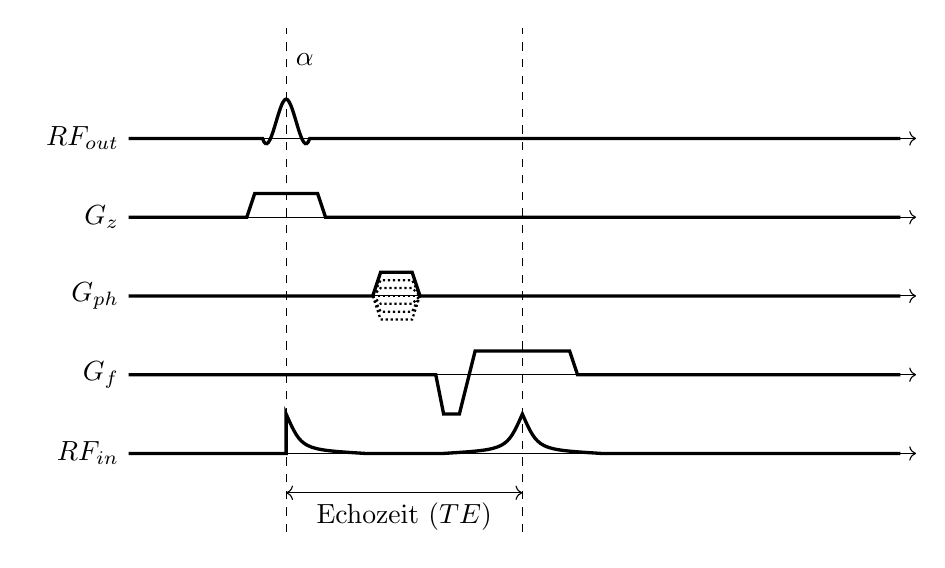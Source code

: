 \usetikzlibrary{arrows.meta}
\begin{tikzpicture}[scale=1]
\usetikzlibrary{positioning}

%\draw[] (0,0) -- (0,6.4);
\draw[->] (0,1) -- (10,1);
\draw[->] (0,2) -- (10,2);
\draw[->] (0,3) -- (10,3);
\draw[->] (0,4) -- (10,4);
\draw[->] (0,5) -- (10,5);
\node[anchor=east] (HF) at (0,1) {$RF_{in}$};
\node[anchor=east] (HF) at (0,2) {$G_f$};
\node[anchor=east] (HF) at (0,3) {$G_{ph}$};
\node[anchor=east] (HF) at (0,4) {$G_z$};
\node[anchor=east] (HF) at (0,5) {$RF_{out}$};

\def\a{2}
\def\b{5}
\def\c{8}
\def\d{3.4}


\draw[dashed] (\a,0) -- (\a,6.4);
\draw[dashed] (\b,0) -- (\b,6.4);

\draw[very thick] (0,5) -- (2-0.3,5) .. controls (\a-0.2,4.7) and (\a-0.1,5.5) .. (\a+0,5.5)--  (\a+0,5.5) .. controls (\a+0.1,5.5) and (\a+0.2,4.7) .. (\a+0.3,5) -- (5-0.3,5) -- (9.8,5);

\draw[very thick] (0,4) -- (\a-0.5,4) -- (\a-0.4,4.3) -- (\a+0.4,4.3) --  (\a+0.5,4) --  (\b-0.5,4) -- (9.8,4);

%gph
\draw[very thick] (0,3) -- (\d-0.3,3) -- (\d-0.2,3.3) -- (\d+0.2,3.3)  -- (\d+0.3,3) -- (9.8,3);
\draw[thick, densely dotted] (\d-0.3,3) -- (\d-0.2,3-0.3) -- (\d+0.2,3-0.3)  -- (\d+0.3,3);
\draw[thick, densely dotted] (\d-0.3,3) -- (\d-0.2,3-0.2) -- (\d+0.2,3-0.2)  -- (\d+0.3,3);
\draw[thick, densely dotted] (\d-0.3,3) -- (\d-0.2,3-0.1) -- (\d+0.2,3-0.1)  -- (\d+0.3,3);
\draw[thick, densely dotted] (\d-0.3,3) -- (\d-0.2,3+0.1) -- (\d+0.2,3+0.1)  -- (\d+0.3,3);
\draw[thick, densely dotted] (\d-0.3,3) -- (\d-0.2,3+0.2) -- (\d+0.2,3+0.2)  -- (\d+0.3,3);
\draw[thick, densely dotted] (\d-0.3,3) -- (\d-0.2,3+0) -- (\d+0.2,3+0)  -- (\d+0.3,3);

%gf
\draw[very thick] (0,2) -- (\b-1.1,2) -- (\b-1,1.5) -- (\b-0.8,1.5) -- (\b-0.6,2.3) -- (\b+0.6,2.3) -- (\b+0.7,2)  -- (9.8,2);

%echo
\draw[very thick] (0,1) -- (\a,1) -- (\a,1.5) .. controls (\a+0.2,1.05) .. (\a+1,1) -- (\b-1,1) .. controls (\b-0.2,1.05) .. (\b,1.5)  .. controls (\b+0.2,1.05) .. (\b+1,1) -- (9.8,1) ;

\node[anchor=west] (90deg) at (\a,6) {$\alpha$};


\draw[<->] (\a,0.5) -- (\b,0.5);
\node[] (echozeit) at (\b-1.5,0.2) {Echozeit ($TE$)};




\end{tikzpicture}
